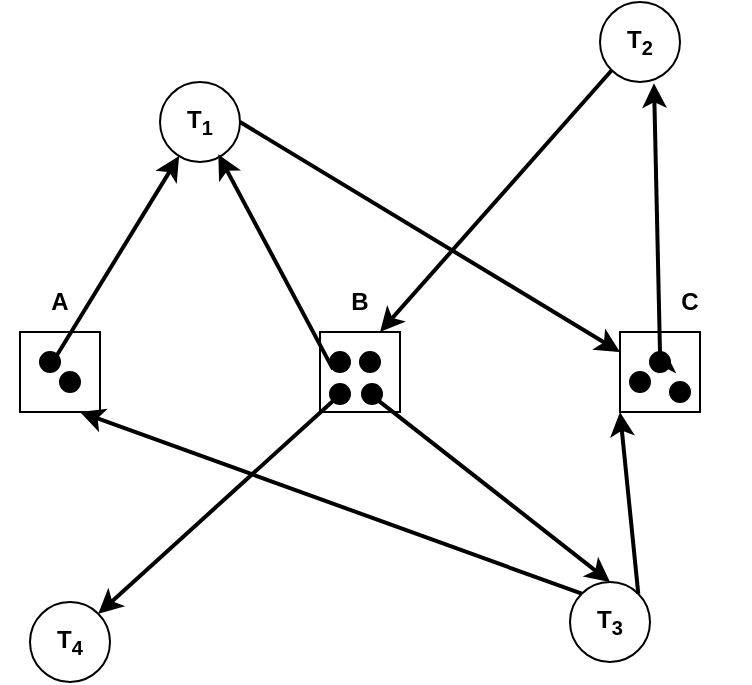 <mxfile version="21.3.2" type="github">
  <diagram name="Page-1" id="vmJ5c6L-gRFng07Bv-zx">
    <mxGraphModel dx="703" dy="456" grid="1" gridSize="10" guides="1" tooltips="1" connect="1" arrows="1" fold="1" page="1" pageScale="1" pageWidth="827" pageHeight="1169" math="0" shadow="0">
      <root>
        <mxCell id="0" />
        <mxCell id="1" parent="0" />
        <mxCell id="EOyjiTKzc3FAu_mDsJ5T-1" value="" style="whiteSpace=wrap;html=1;aspect=fixed;" vertex="1" parent="1">
          <mxGeometry x="270" y="245" width="40" height="40" as="geometry" />
        </mxCell>
        <mxCell id="EOyjiTKzc3FAu_mDsJ5T-2" value="" style="whiteSpace=wrap;html=1;aspect=fixed;" vertex="1" parent="1">
          <mxGeometry x="420" y="245" width="40" height="40" as="geometry" />
        </mxCell>
        <mxCell id="EOyjiTKzc3FAu_mDsJ5T-4" value="" style="whiteSpace=wrap;html=1;aspect=fixed;" vertex="1" parent="1">
          <mxGeometry x="570" y="245" width="40" height="40" as="geometry" />
        </mxCell>
        <mxCell id="EOyjiTKzc3FAu_mDsJ5T-5" value="&lt;b&gt;T&lt;sub&gt;1&lt;/sub&gt;&lt;/b&gt;" style="ellipse;whiteSpace=wrap;html=1;aspect=fixed;" vertex="1" parent="1">
          <mxGeometry x="340" y="120" width="40" height="40" as="geometry" />
        </mxCell>
        <mxCell id="EOyjiTKzc3FAu_mDsJ5T-6" value="&lt;b style=&quot;border-color: var(--border-color);&quot;&gt;T&lt;sub&gt;2&lt;/sub&gt;&lt;/b&gt;" style="ellipse;whiteSpace=wrap;html=1;aspect=fixed;" vertex="1" parent="1">
          <mxGeometry x="560" y="80" width="40" height="40" as="geometry" />
        </mxCell>
        <mxCell id="EOyjiTKzc3FAu_mDsJ5T-7" value="&lt;b style=&quot;border-color: var(--border-color);&quot;&gt;T&lt;sub&gt;3&lt;/sub&gt;&lt;/b&gt;" style="ellipse;whiteSpace=wrap;html=1;aspect=fixed;" vertex="1" parent="1">
          <mxGeometry x="545" y="370" width="40" height="40" as="geometry" />
        </mxCell>
        <mxCell id="EOyjiTKzc3FAu_mDsJ5T-9" value="" style="ellipse;whiteSpace=wrap;html=1;aspect=fixed;fillColor=#000000;" vertex="1" parent="1">
          <mxGeometry x="280" y="255" width="10" height="10" as="geometry" />
        </mxCell>
        <mxCell id="EOyjiTKzc3FAu_mDsJ5T-12" value="" style="ellipse;whiteSpace=wrap;html=1;aspect=fixed;fillColor=#000000;" vertex="1" parent="1">
          <mxGeometry x="290" y="265" width="10" height="10" as="geometry" />
        </mxCell>
        <mxCell id="EOyjiTKzc3FAu_mDsJ5T-13" value="" style="ellipse;whiteSpace=wrap;html=1;aspect=fixed;fillColor=#000000;" vertex="1" parent="1">
          <mxGeometry x="425" y="255" width="10" height="10" as="geometry" />
        </mxCell>
        <mxCell id="EOyjiTKzc3FAu_mDsJ5T-14" value="" style="ellipse;whiteSpace=wrap;html=1;aspect=fixed;fillColor=#000000;" vertex="1" parent="1">
          <mxGeometry x="440" y="255" width="10" height="10" as="geometry" />
        </mxCell>
        <mxCell id="EOyjiTKzc3FAu_mDsJ5T-15" value="" style="ellipse;whiteSpace=wrap;html=1;aspect=fixed;fillColor=#000000;" vertex="1" parent="1">
          <mxGeometry x="425" y="271" width="10" height="10" as="geometry" />
        </mxCell>
        <mxCell id="EOyjiTKzc3FAu_mDsJ5T-16" value="" style="ellipse;whiteSpace=wrap;html=1;aspect=fixed;fillColor=#000000;" vertex="1" parent="1">
          <mxGeometry x="441" y="271" width="10" height="10" as="geometry" />
        </mxCell>
        <mxCell id="EOyjiTKzc3FAu_mDsJ5T-18" value="" style="ellipse;whiteSpace=wrap;html=1;aspect=fixed;fillColor=#000000;" vertex="1" parent="1">
          <mxGeometry x="585" y="255" width="10" height="10" as="geometry" />
        </mxCell>
        <mxCell id="EOyjiTKzc3FAu_mDsJ5T-19" value="" style="ellipse;whiteSpace=wrap;html=1;aspect=fixed;fillColor=#000000;" vertex="1" parent="1">
          <mxGeometry x="575" y="265" width="10" height="10" as="geometry" />
        </mxCell>
        <mxCell id="EOyjiTKzc3FAu_mDsJ5T-20" value="" style="ellipse;whiteSpace=wrap;html=1;aspect=fixed;fillColor=#000000;" vertex="1" parent="1">
          <mxGeometry x="595" y="270" width="10" height="10" as="geometry" />
        </mxCell>
        <mxCell id="EOyjiTKzc3FAu_mDsJ5T-21" style="edgeStyle=orthogonalEdgeStyle;rounded=0;orthogonalLoop=1;jettySize=auto;html=1;exitX=1;exitY=1;exitDx=0;exitDy=0;entryX=1;entryY=0;entryDx=0;entryDy=0;" edge="1" parent="1" source="EOyjiTKzc3FAu_mDsJ5T-18" target="EOyjiTKzc3FAu_mDsJ5T-18">
          <mxGeometry relative="1" as="geometry" />
        </mxCell>
        <mxCell id="EOyjiTKzc3FAu_mDsJ5T-22" value="&lt;b&gt;A&lt;/b&gt;" style="text;html=1;strokeColor=none;fillColor=none;align=center;verticalAlign=middle;whiteSpace=wrap;rounded=0;" vertex="1" parent="1">
          <mxGeometry x="260" y="215" width="60" height="30" as="geometry" />
        </mxCell>
        <mxCell id="EOyjiTKzc3FAu_mDsJ5T-23" value="&lt;b&gt;B&lt;/b&gt;" style="text;html=1;strokeColor=none;fillColor=none;align=center;verticalAlign=middle;whiteSpace=wrap;rounded=0;" vertex="1" parent="1">
          <mxGeometry x="410" y="215" width="60" height="30" as="geometry" />
        </mxCell>
        <mxCell id="EOyjiTKzc3FAu_mDsJ5T-25" value="&lt;b&gt;C&lt;/b&gt;" style="text;html=1;strokeColor=none;fillColor=none;align=center;verticalAlign=middle;whiteSpace=wrap;rounded=0;" vertex="1" parent="1">
          <mxGeometry x="575" y="215" width="60" height="30" as="geometry" />
        </mxCell>
        <mxCell id="EOyjiTKzc3FAu_mDsJ5T-29" value="" style="endArrow=classic;html=1;rounded=0;strokeWidth=2;exitX=1;exitY=0;exitDx=0;exitDy=0;" edge="1" parent="1" source="EOyjiTKzc3FAu_mDsJ5T-9" target="EOyjiTKzc3FAu_mDsJ5T-5">
          <mxGeometry width="50" height="50" relative="1" as="geometry">
            <mxPoint x="290" y="255" as="sourcePoint" />
            <mxPoint x="340" y="205" as="targetPoint" />
          </mxGeometry>
        </mxCell>
        <mxCell id="EOyjiTKzc3FAu_mDsJ5T-30" value="" style="endArrow=classic;html=1;rounded=0;strokeWidth=2;exitX=0;exitY=0;exitDx=0;exitDy=0;" edge="1" parent="1" source="EOyjiTKzc3FAu_mDsJ5T-7">
          <mxGeometry width="50" height="50" relative="1" as="geometry">
            <mxPoint x="240" y="383" as="sourcePoint" />
            <mxPoint x="300" y="285" as="targetPoint" />
          </mxGeometry>
        </mxCell>
        <mxCell id="EOyjiTKzc3FAu_mDsJ5T-31" value="" style="endArrow=classic;html=1;rounded=0;strokeWidth=2;exitX=1;exitY=0;exitDx=0;exitDy=0;entryX=0;entryY=1;entryDx=0;entryDy=0;" edge="1" parent="1" source="EOyjiTKzc3FAu_mDsJ5T-7" target="EOyjiTKzc3FAu_mDsJ5T-4">
          <mxGeometry width="50" height="50" relative="1" as="geometry">
            <mxPoint x="436" y="376" as="sourcePoint" />
            <mxPoint x="310" y="295" as="targetPoint" />
          </mxGeometry>
        </mxCell>
        <mxCell id="EOyjiTKzc3FAu_mDsJ5T-32" value="" style="endArrow=classic;html=1;rounded=0;strokeWidth=2;exitX=0;exitY=1;exitDx=0;exitDy=0;entryX=0;entryY=1;entryDx=0;entryDy=0;" edge="1" parent="1" source="EOyjiTKzc3FAu_mDsJ5T-6">
          <mxGeometry width="50" height="50" relative="1" as="geometry">
            <mxPoint x="334" y="326" as="sourcePoint" />
            <mxPoint x="450" y="245" as="targetPoint" />
          </mxGeometry>
        </mxCell>
        <mxCell id="EOyjiTKzc3FAu_mDsJ5T-33" value="" style="endArrow=classic;html=1;rounded=0;strokeWidth=2;exitX=0;exitY=1;exitDx=0;exitDy=0;entryX=0.729;entryY=0.904;entryDx=0;entryDy=0;entryPerimeter=0;" edge="1" parent="1" source="EOyjiTKzc3FAu_mDsJ5T-13" target="EOyjiTKzc3FAu_mDsJ5T-5">
          <mxGeometry width="50" height="50" relative="1" as="geometry">
            <mxPoint x="474" y="386" as="sourcePoint" />
            <mxPoint x="360" y="160" as="targetPoint" />
          </mxGeometry>
        </mxCell>
        <mxCell id="EOyjiTKzc3FAu_mDsJ5T-34" value="" style="endArrow=classic;html=1;rounded=0;strokeWidth=2;entryX=0;entryY=0.25;entryDx=0;entryDy=0;" edge="1" parent="1" target="EOyjiTKzc3FAu_mDsJ5T-4">
          <mxGeometry width="50" height="50" relative="1" as="geometry">
            <mxPoint x="380" y="140" as="sourcePoint" />
            <mxPoint x="496" y="70" as="targetPoint" />
          </mxGeometry>
        </mxCell>
        <mxCell id="EOyjiTKzc3FAu_mDsJ5T-35" value="" style="endArrow=classic;html=1;rounded=0;strokeWidth=2;exitX=0.5;exitY=0;exitDx=0;exitDy=0;entryX=0.675;entryY=1.017;entryDx=0;entryDy=0;entryPerimeter=0;" edge="1" parent="1" source="EOyjiTKzc3FAu_mDsJ5T-18" target="EOyjiTKzc3FAu_mDsJ5T-6">
          <mxGeometry width="50" height="50" relative="1" as="geometry">
            <mxPoint x="345" y="50" as="sourcePoint" />
            <mxPoint x="535" y="154" as="targetPoint" />
          </mxGeometry>
        </mxCell>
        <mxCell id="EOyjiTKzc3FAu_mDsJ5T-36" value="" style="endArrow=classic;html=1;rounded=0;strokeWidth=2;exitX=1;exitY=1;exitDx=0;exitDy=0;entryX=0.5;entryY=0;entryDx=0;entryDy=0;" edge="1" parent="1" source="EOyjiTKzc3FAu_mDsJ5T-16" target="EOyjiTKzc3FAu_mDsJ5T-7">
          <mxGeometry width="50" height="50" relative="1" as="geometry">
            <mxPoint x="400" y="171" as="sourcePoint" />
            <mxPoint x="590" y="275" as="targetPoint" />
          </mxGeometry>
        </mxCell>
        <mxCell id="EOyjiTKzc3FAu_mDsJ5T-37" value="" style="endArrow=classic;html=1;rounded=0;strokeWidth=2;entryX=1;entryY=0;entryDx=0;entryDy=0;exitX=0;exitY=1;exitDx=0;exitDy=0;" edge="1" parent="1" source="EOyjiTKzc3FAu_mDsJ5T-15" target="EOyjiTKzc3FAu_mDsJ5T-38">
          <mxGeometry width="50" height="50" relative="1" as="geometry">
            <mxPoint x="450" y="270" as="sourcePoint" />
            <mxPoint x="600" y="285" as="targetPoint" />
          </mxGeometry>
        </mxCell>
        <mxCell id="EOyjiTKzc3FAu_mDsJ5T-38" value="&lt;b&gt;T&lt;sub&gt;4&lt;/sub&gt;&lt;/b&gt;" style="ellipse;whiteSpace=wrap;html=1;aspect=fixed;" vertex="1" parent="1">
          <mxGeometry x="275" y="380" width="40" height="40" as="geometry" />
        </mxCell>
      </root>
    </mxGraphModel>
  </diagram>
</mxfile>
